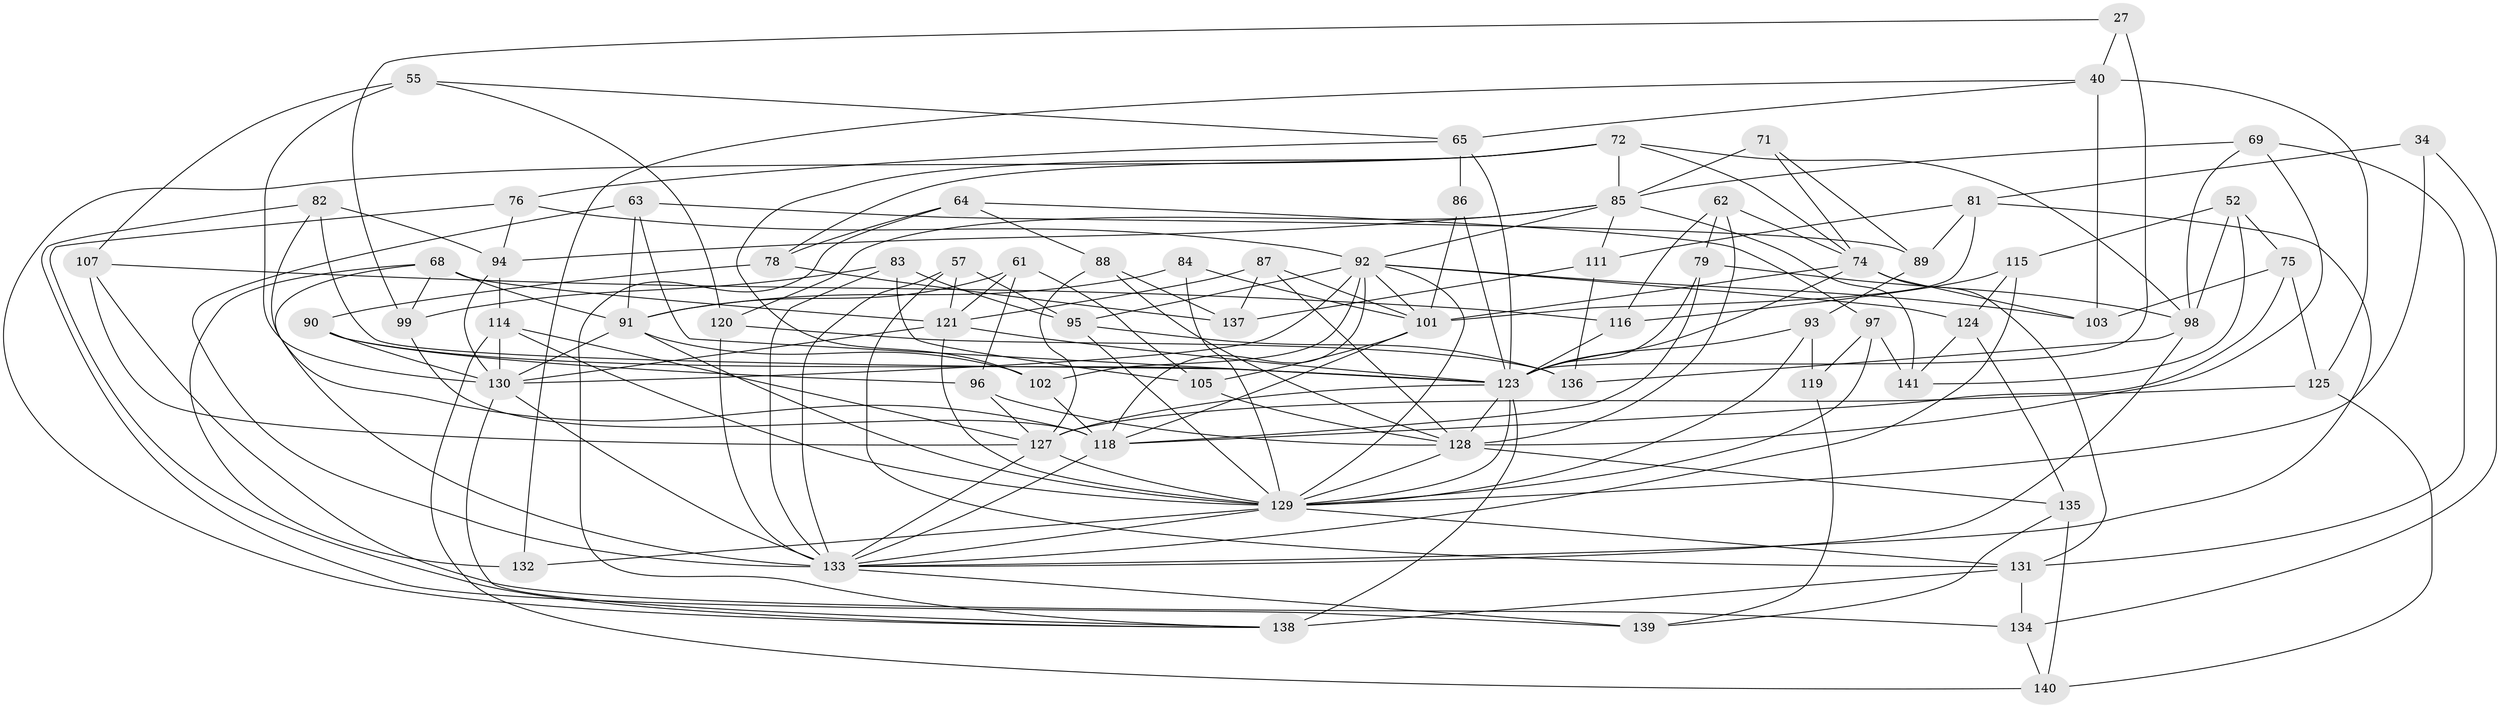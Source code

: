 // original degree distribution, {4: 1.0}
// Generated by graph-tools (version 1.1) at 2025/58/03/09/25 04:58:37]
// undirected, 70 vertices, 180 edges
graph export_dot {
graph [start="1"]
  node [color=gray90,style=filled];
  27 [super="+23"];
  34;
  40 [super="+1"];
  52;
  55;
  57;
  61;
  62;
  63;
  64;
  65 [super="+37"];
  68 [super="+30"];
  69;
  71;
  72 [super="+11+17"];
  74 [super="+19+42"];
  75;
  76;
  78;
  79;
  81 [super="+7"];
  82;
  83;
  84;
  85 [super="+51"];
  86;
  87;
  88;
  89;
  90;
  91 [super="+22+67"];
  92 [super="+66+80"];
  93 [super="+38"];
  94 [super="+44"];
  95 [super="+70"];
  96;
  97;
  98 [super="+39+53"];
  99;
  101 [super="+35+77"];
  102;
  103;
  105;
  107;
  111;
  114 [super="+25"];
  115;
  116;
  118 [super="+58"];
  119;
  120;
  121 [super="+117"];
  123 [super="+16+32+122"];
  124;
  125;
  127 [super="+109"];
  128 [super="+5+54+100"];
  129 [super="+6+60+21+126+59+104"];
  130 [super="+43+108+106"];
  131 [super="+46"];
  132;
  133 [super="+18+113"];
  134;
  135;
  136;
  137;
  138 [super="+8+13"];
  139;
  140;
  141;
  27 -- 99;
  27 -- 40 [weight=2];
  27 -- 123 [weight=3];
  34 -- 81 [weight=2];
  34 -- 129;
  34 -- 134;
  40 -- 65;
  40 -- 132;
  40 -- 125;
  40 -- 103;
  52 -- 115;
  52 -- 141;
  52 -- 75;
  52 -- 98;
  55 -- 107;
  55 -- 120;
  55 -- 65;
  55 -- 130;
  57 -- 121;
  57 -- 131;
  57 -- 95;
  57 -- 133;
  61 -- 96;
  61 -- 105;
  61 -- 91;
  61 -- 121;
  62 -- 116;
  62 -- 79;
  62 -- 128;
  62 -- 74;
  63 -- 89;
  63 -- 91;
  63 -- 123;
  63 -- 133;
  64 -- 138;
  64 -- 88;
  64 -- 78;
  64 -- 97;
  65 -- 86 [weight=2];
  65 -- 76;
  65 -- 123;
  68 -- 91 [weight=2];
  68 -- 133;
  68 -- 132;
  68 -- 99;
  68 -- 121;
  69 -- 128;
  69 -- 131;
  69 -- 85;
  69 -- 98;
  71 -- 74;
  71 -- 89;
  71 -- 85 [weight=2];
  72 -- 102;
  72 -- 85 [weight=2];
  72 -- 74;
  72 -- 78;
  72 -- 138;
  72 -- 98 [weight=2];
  74 -- 131;
  74 -- 103;
  74 -- 123 [weight=2];
  74 -- 101;
  75 -- 125;
  75 -- 103;
  75 -- 118;
  76 -- 94;
  76 -- 138;
  76 -- 92;
  78 -- 137;
  78 -- 90;
  79 -- 118;
  79 -- 123;
  79 -- 98;
  81 -- 89;
  81 -- 111;
  81 -- 101;
  81 -- 133;
  82 -- 139;
  82 -- 123;
  82 -- 94;
  82 -- 118;
  83 -- 99;
  83 -- 105;
  83 -- 95;
  83 -- 133;
  84 -- 129 [weight=2];
  84 -- 91;
  84 -- 101;
  85 -- 141;
  85 -- 111;
  85 -- 120;
  85 -- 94;
  85 -- 92;
  86 -- 101;
  86 -- 123;
  87 -- 137;
  87 -- 128;
  87 -- 101;
  87 -- 121;
  88 -- 127;
  88 -- 137;
  88 -- 128;
  89 -- 93;
  90 -- 96;
  90 -- 123;
  90 -- 130;
  91 -- 102;
  91 -- 129;
  91 -- 130;
  92 -- 118;
  92 -- 130 [weight=3];
  92 -- 129;
  92 -- 101;
  92 -- 102;
  92 -- 103;
  92 -- 124;
  92 -- 95;
  93 -- 119 [weight=2];
  93 -- 123;
  93 -- 129 [weight=2];
  94 -- 114 [weight=2];
  94 -- 130;
  95 -- 136;
  95 -- 129 [weight=2];
  96 -- 127;
  96 -- 128;
  97 -- 119;
  97 -- 141;
  97 -- 129;
  98 -- 133 [weight=2];
  98 -- 136;
  99 -- 118;
  101 -- 105;
  101 -- 118;
  102 -- 118;
  105 -- 128;
  107 -- 116;
  107 -- 134;
  107 -- 127;
  111 -- 137;
  111 -- 136;
  114 -- 127;
  114 -- 129;
  114 -- 140;
  114 -- 130;
  115 -- 116;
  115 -- 124;
  115 -- 133;
  116 -- 123;
  118 -- 133;
  119 -- 139;
  120 -- 133;
  120 -- 136;
  121 -- 130 [weight=3];
  121 -- 129 [weight=2];
  121 -- 123;
  123 -- 127 [weight=4];
  123 -- 129;
  123 -- 128;
  123 -- 138 [weight=2];
  124 -- 141;
  124 -- 135;
  125 -- 140;
  125 -- 127;
  127 -- 129;
  127 -- 133 [weight=2];
  128 -- 135;
  128 -- 129 [weight=2];
  129 -- 132 [weight=2];
  129 -- 131 [weight=2];
  129 -- 133;
  130 -- 138;
  130 -- 133 [weight=2];
  131 -- 138 [weight=2];
  131 -- 134;
  133 -- 139;
  134 -- 140;
  135 -- 140;
  135 -- 139;
}

